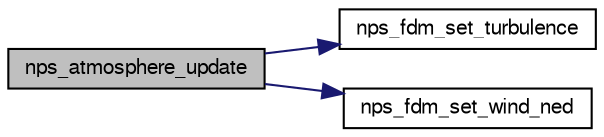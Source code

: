 digraph "nps_atmosphere_update"
{
  edge [fontname="FreeSans",fontsize="10",labelfontname="FreeSans",labelfontsize="10"];
  node [fontname="FreeSans",fontsize="10",shape=record];
  rankdir="LR";
  Node1 [label="nps_atmosphere_update",height=0.2,width=0.4,color="black", fillcolor="grey75", style="filled", fontcolor="black"];
  Node1 -> Node2 [color="midnightblue",fontsize="10",style="solid",fontname="FreeSans"];
  Node2 [label="nps_fdm_set_turbulence",height=0.2,width=0.4,color="black", fillcolor="white", style="filled",URL="$nps__fdm_8h.html#ac07a0f8dffd889c21a81979e521a8d97"];
  Node1 -> Node3 [color="midnightblue",fontsize="10",style="solid",fontname="FreeSans"];
  Node3 [label="nps_fdm_set_wind_ned",height=0.2,width=0.4,color="black", fillcolor="white", style="filled",URL="$nps__fdm_8h.html#a05c90019f11f90f6855e9b0c3224b4a3"];
}

